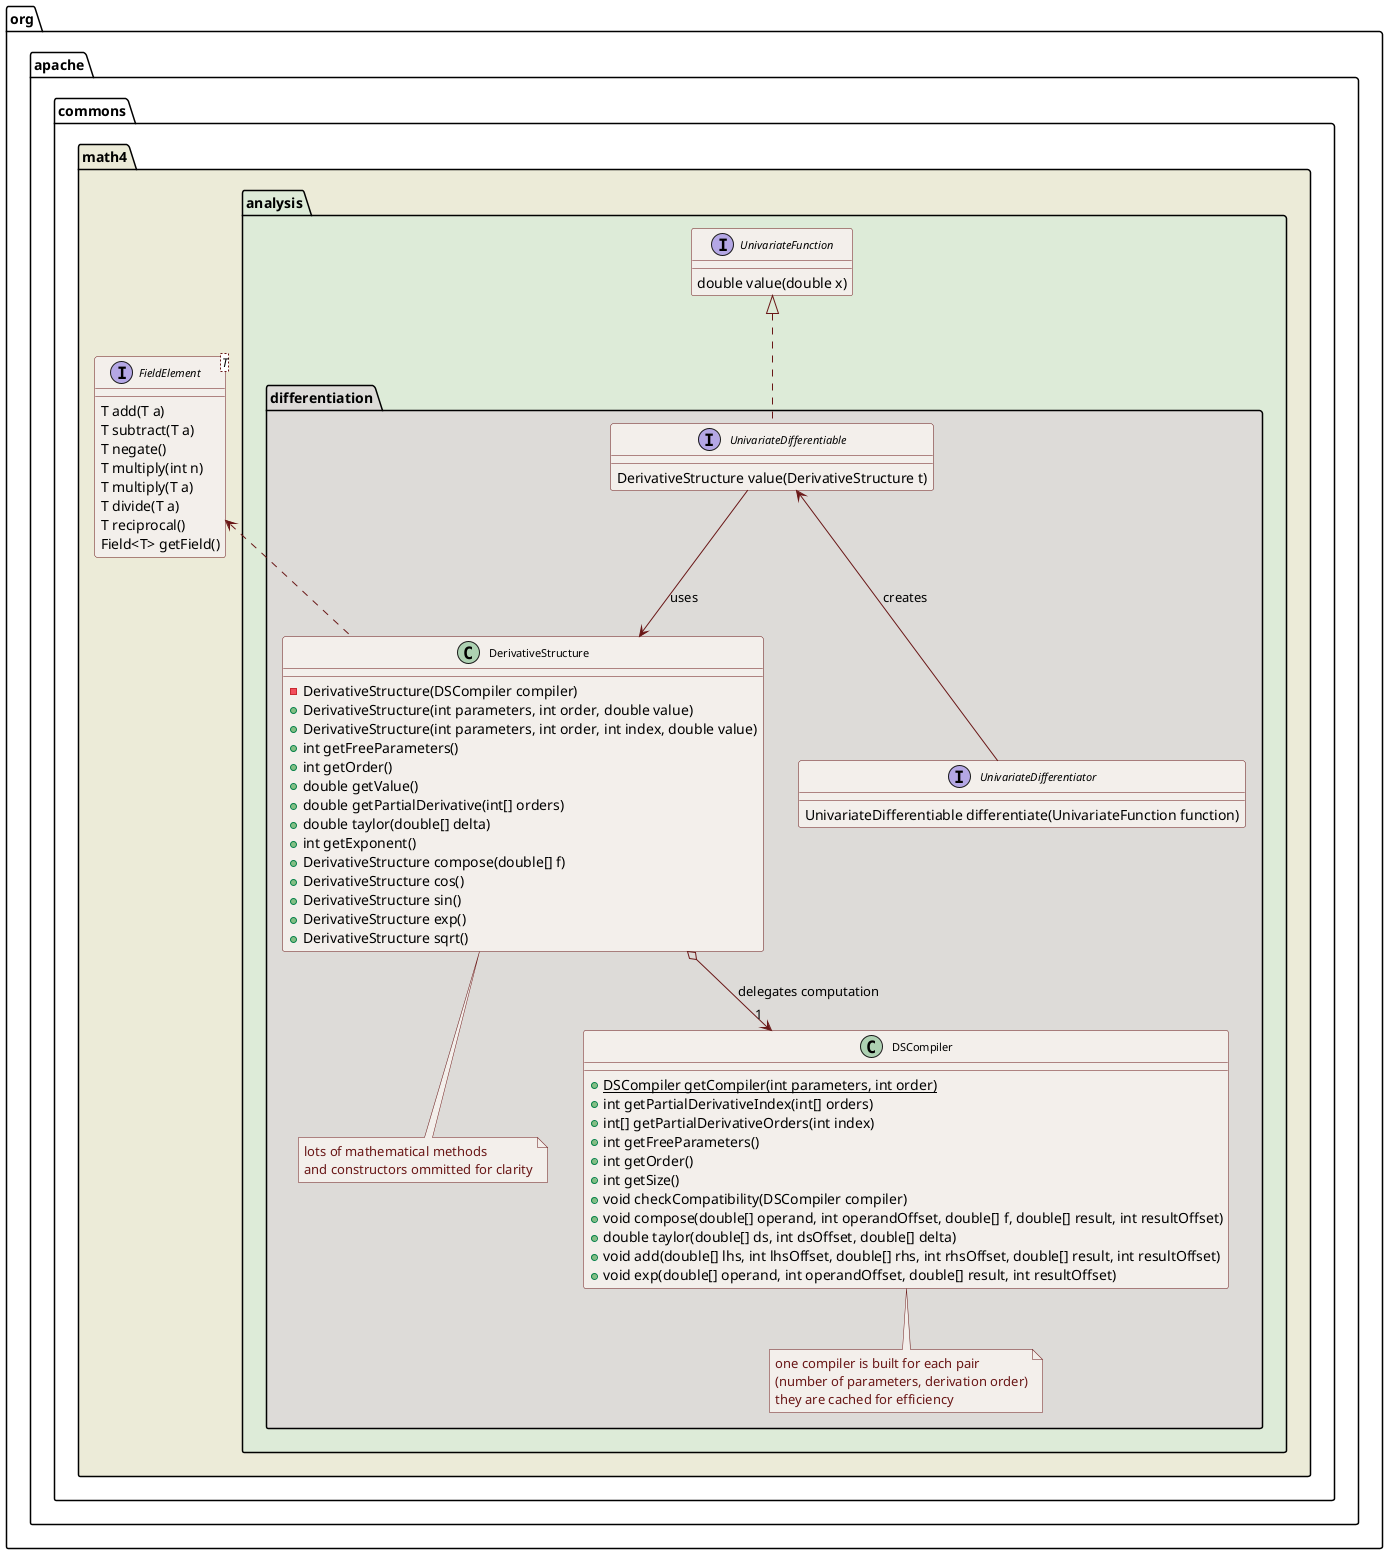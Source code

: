' Licensed to the Apache Software Foundation (ASF) under one or more
' contributor license agreements.  See the NOTICE file distributed with
' this work for additional information regarding copyright ownership.
' The ASF licenses this file to You under the Apache License, Version 2.0
' (the "License"); you may not use this file except in compliance with
' the License.  You may obtain a copy of the License at
'
'      http://www.apache.org/licenses/LICENSE-2.0
'
' Unless required by applicable law or agreed to in writing, software
' distributed under the License is distributed on an "AS IS" BASIS,
' WITHOUT WARRANTIES OR CONDITIONS OF ANY KIND, either express or implied.
' See the License for the specific language governing permissions and
' limitations under the License.

@startuml

  skinparam svek                  true
  skinparam ClassBackgroundColor  #F3EFEB
  skinparam ClassArrowColor       #691616
  skinparam ClassBorderColor      #691616
  skinparam NoteBackgroundColor   #F3EFEB
  skinparam NoteBorderColor       #691616
  skinparam NoteFontColor         #691616
  skinparam ClassFontSize         11

  package org.apache.commons.math4 #ECEBD8 {

    interface "FieldElement<T>" as FieldElement_T_ {
      T add(T a)
      T subtract(T a)
      T negate()
      T multiply(int n)
      T multiply(T a)
      T divide(T a)
      T reciprocal()
      Field<T> getField()
    }

    package analysis #DDEBD8  {
      interface UnivariateFunction {
        double value(double x)
      }

      package differentiation #DDDBD8 {

        class DerivativeStructure {
          -DerivativeStructure(DSCompiler compiler)
          +DerivativeStructure(int parameters, int order, double value)
          +DerivativeStructure(int parameters, int order, int index, double value)
          +int getFreeParameters()
          +int getOrder()
          +double getValue()
          +double getPartialDerivative(int[] orders)
          +double taylor(double[] delta)
          +int getExponent()
          +DerivativeStructure compose(double[] f)
          +DerivativeStructure cos()
          +DerivativeStructure sin()
          +DerivativeStructure exp()
          +DerivativeStructure sqrt()
        }
        note bottom
          lots of mathematical methods
          and constructors ommitted for clarity
        end note

        class DSCompiler {
          {static} +DSCompiler getCompiler(int parameters, int order)
          +int getPartialDerivativeIndex(int[] orders)
          +int[] getPartialDerivativeOrders(int index)
          +int getFreeParameters()
          +int getOrder()
          +int getSize()
          +void checkCompatibility(DSCompiler compiler)
          +void compose(double[] operand, int operandOffset, double[] f, double[] result, int resultOffset)
          +double taylor(double[] ds, int dsOffset, double[] delta)
          +void add(double[] lhs, int lhsOffset, double[] rhs, int rhsOffset, double[] result, int resultOffset)
          +void exp(double[] operand, int operandOffset, double[] result, int resultOffset)
        }
        note bottom
          one compiler is built for each pair
          (number of parameters, derivation order)
          they are cached for efficiency
        end note

        interface UnivariateDifferentiable {
          DerivativeStructure value(DerivativeStructure t)
        }

        interface UnivariateDifferentiator {
          UnivariateDifferentiable differentiate(UnivariateFunction function)
        }

        FieldElement_T_     <..      DerivativeStructure
        DerivativeStructure o--> "1" DSCompiler : delegates computation
        UnivariateFunction  <|..     UnivariateDifferentiable
        UnivariateDifferentiable <-- UnivariateDifferentiator : creates
        UnivariateDifferentiable --> DerivativeStructure : uses

      }
    }
  }

@enduml
